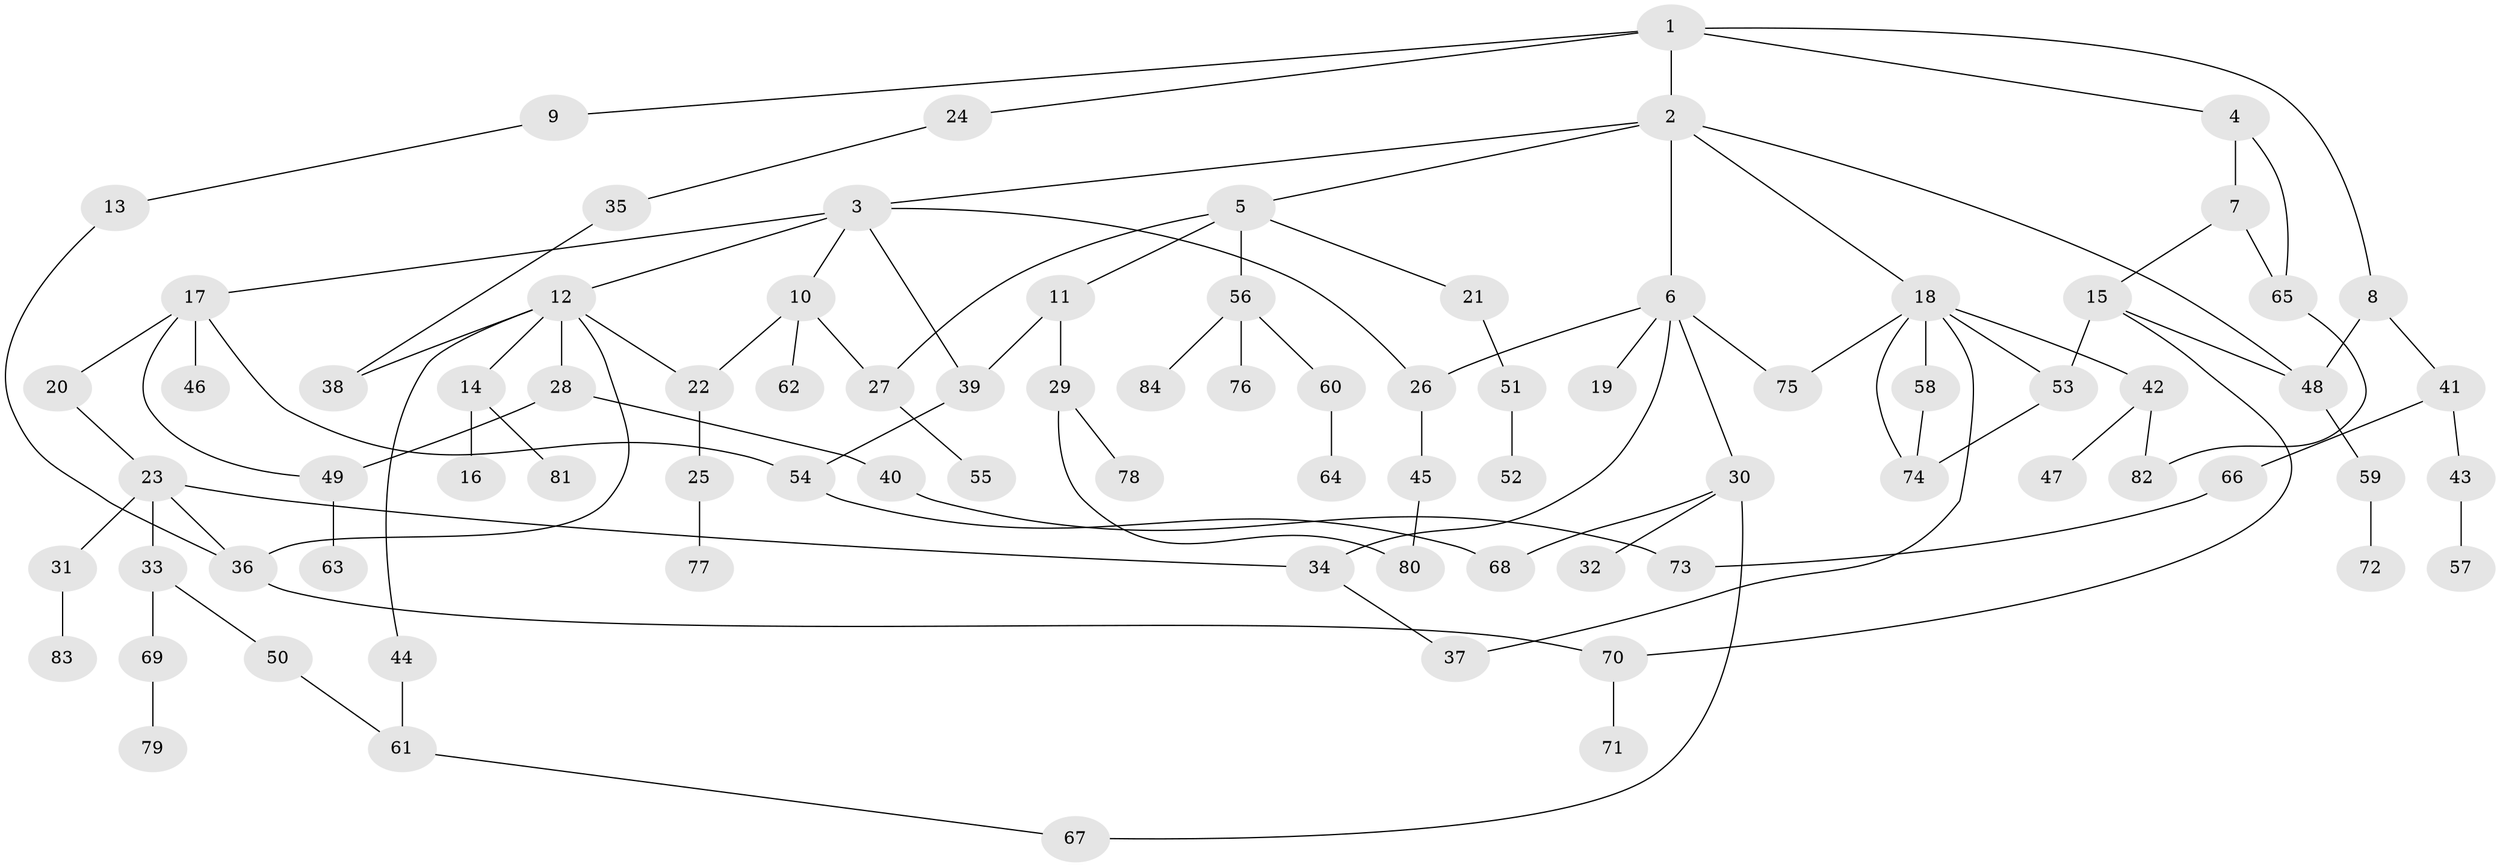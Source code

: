 // coarse degree distribution, {12: 0.030303030303030304, 13: 0.030303030303030304, 4: 0.09090909090909091, 5: 0.09090909090909091, 3: 0.15151515151515152, 1: 0.3333333333333333, 6: 0.030303030303030304, 2: 0.24242424242424243}
// Generated by graph-tools (version 1.1) at 2025/16/03/04/25 18:16:49]
// undirected, 84 vertices, 108 edges
graph export_dot {
graph [start="1"]
  node [color=gray90,style=filled];
  1;
  2;
  3;
  4;
  5;
  6;
  7;
  8;
  9;
  10;
  11;
  12;
  13;
  14;
  15;
  16;
  17;
  18;
  19;
  20;
  21;
  22;
  23;
  24;
  25;
  26;
  27;
  28;
  29;
  30;
  31;
  32;
  33;
  34;
  35;
  36;
  37;
  38;
  39;
  40;
  41;
  42;
  43;
  44;
  45;
  46;
  47;
  48;
  49;
  50;
  51;
  52;
  53;
  54;
  55;
  56;
  57;
  58;
  59;
  60;
  61;
  62;
  63;
  64;
  65;
  66;
  67;
  68;
  69;
  70;
  71;
  72;
  73;
  74;
  75;
  76;
  77;
  78;
  79;
  80;
  81;
  82;
  83;
  84;
  1 -- 2;
  1 -- 4;
  1 -- 8;
  1 -- 9;
  1 -- 24;
  2 -- 3;
  2 -- 5;
  2 -- 6;
  2 -- 18;
  2 -- 48;
  3 -- 10;
  3 -- 12;
  3 -- 17;
  3 -- 39;
  3 -- 26;
  4 -- 7;
  4 -- 65;
  5 -- 11;
  5 -- 21;
  5 -- 27;
  5 -- 56;
  6 -- 19;
  6 -- 26;
  6 -- 30;
  6 -- 75;
  6 -- 34;
  7 -- 15;
  7 -- 65;
  8 -- 41;
  8 -- 48;
  9 -- 13;
  10 -- 62;
  10 -- 27;
  10 -- 22;
  11 -- 29;
  11 -- 39;
  12 -- 14;
  12 -- 22;
  12 -- 28;
  12 -- 44;
  12 -- 36;
  12 -- 38;
  13 -- 36;
  14 -- 16;
  14 -- 81;
  15 -- 53;
  15 -- 70;
  15 -- 48;
  17 -- 20;
  17 -- 46;
  17 -- 49;
  17 -- 54;
  18 -- 42;
  18 -- 58;
  18 -- 74;
  18 -- 75;
  18 -- 53;
  18 -- 37;
  20 -- 23;
  21 -- 51;
  22 -- 25;
  23 -- 31;
  23 -- 33;
  23 -- 34;
  23 -- 36;
  24 -- 35;
  25 -- 77;
  26 -- 45;
  27 -- 55;
  28 -- 40;
  28 -- 49;
  29 -- 78;
  29 -- 80;
  30 -- 32;
  30 -- 68;
  30 -- 67;
  31 -- 83;
  33 -- 50;
  33 -- 69;
  34 -- 37;
  35 -- 38;
  36 -- 70;
  39 -- 54;
  40 -- 73;
  41 -- 43;
  41 -- 66;
  42 -- 47;
  42 -- 82;
  43 -- 57;
  44 -- 61;
  45 -- 80;
  48 -- 59;
  49 -- 63;
  50 -- 61;
  51 -- 52;
  53 -- 74;
  54 -- 68;
  56 -- 60;
  56 -- 76;
  56 -- 84;
  58 -- 74;
  59 -- 72;
  60 -- 64;
  61 -- 67;
  65 -- 82;
  66 -- 73;
  69 -- 79;
  70 -- 71;
}
